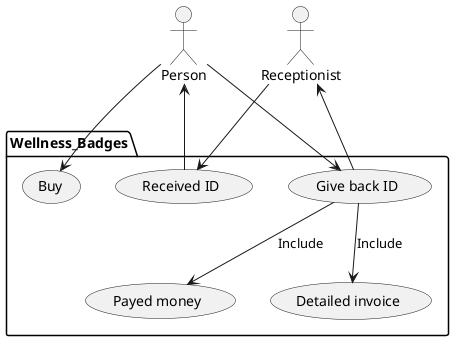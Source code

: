 @startuml
actor "Person" as AP
package Wellness_Badges {
 usecase "Give back ID" as UGBI
 usecase "Received ID" as URI
 usecase "Payed money" as UPM
 usecase "Buy" as UB
 usecase "Detailed invoice" as UDI
}
Actor "Receptionist" as AR
AP --> UGBI
UGBI --> AR
AR --> URI
URI --> AP
UGBI --> UPM : Include
AP --> UB
UGBI --> UDI : Include

@enduml
